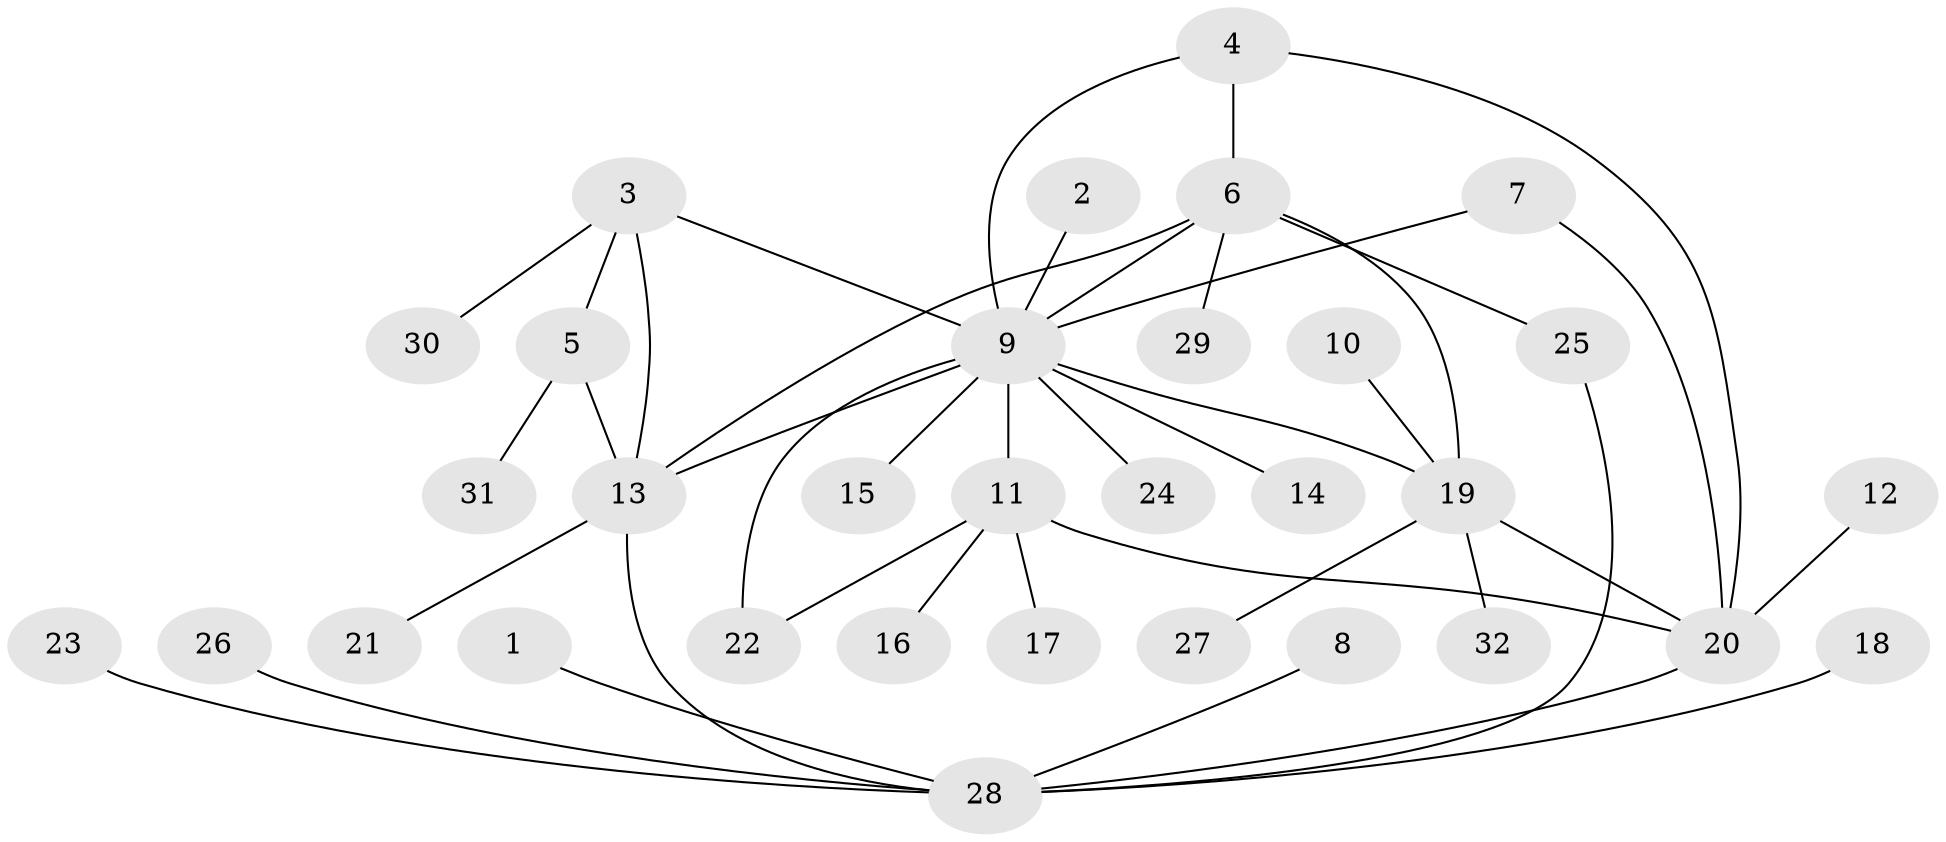 // original degree distribution, {1: 0.53125, 11: 0.015625, 8: 0.03125, 6: 0.015625, 15: 0.015625, 5: 0.015625, 3: 0.078125, 2: 0.25, 7: 0.03125, 4: 0.015625}
// Generated by graph-tools (version 1.1) at 2025/01/03/09/25 03:01:38]
// undirected, 32 vertices, 42 edges
graph export_dot {
graph [start="1"]
  node [color=gray90,style=filled];
  1;
  2;
  3;
  4;
  5;
  6;
  7;
  8;
  9;
  10;
  11;
  12;
  13;
  14;
  15;
  16;
  17;
  18;
  19;
  20;
  21;
  22;
  23;
  24;
  25;
  26;
  27;
  28;
  29;
  30;
  31;
  32;
  1 -- 28 [weight=1.0];
  2 -- 9 [weight=1.0];
  3 -- 5 [weight=1.0];
  3 -- 9 [weight=1.0];
  3 -- 13 [weight=1.0];
  3 -- 30 [weight=1.0];
  4 -- 6 [weight=1.0];
  4 -- 9 [weight=1.0];
  4 -- 20 [weight=1.0];
  5 -- 13 [weight=1.0];
  5 -- 31 [weight=1.0];
  6 -- 9 [weight=1.0];
  6 -- 13 [weight=1.0];
  6 -- 19 [weight=1.0];
  6 -- 25 [weight=1.0];
  6 -- 29 [weight=1.0];
  7 -- 9 [weight=1.0];
  7 -- 20 [weight=1.0];
  8 -- 28 [weight=1.0];
  9 -- 11 [weight=2.0];
  9 -- 13 [weight=1.0];
  9 -- 14 [weight=1.0];
  9 -- 15 [weight=1.0];
  9 -- 19 [weight=1.0];
  9 -- 22 [weight=1.0];
  9 -- 24 [weight=1.0];
  10 -- 19 [weight=1.0];
  11 -- 16 [weight=1.0];
  11 -- 17 [weight=1.0];
  11 -- 20 [weight=1.0];
  11 -- 22 [weight=1.0];
  12 -- 20 [weight=1.0];
  13 -- 21 [weight=1.0];
  13 -- 28 [weight=1.0];
  18 -- 28 [weight=1.0];
  19 -- 20 [weight=1.0];
  19 -- 27 [weight=1.0];
  19 -- 32 [weight=1.0];
  20 -- 28 [weight=1.0];
  23 -- 28 [weight=1.0];
  25 -- 28 [weight=1.0];
  26 -- 28 [weight=1.0];
}

